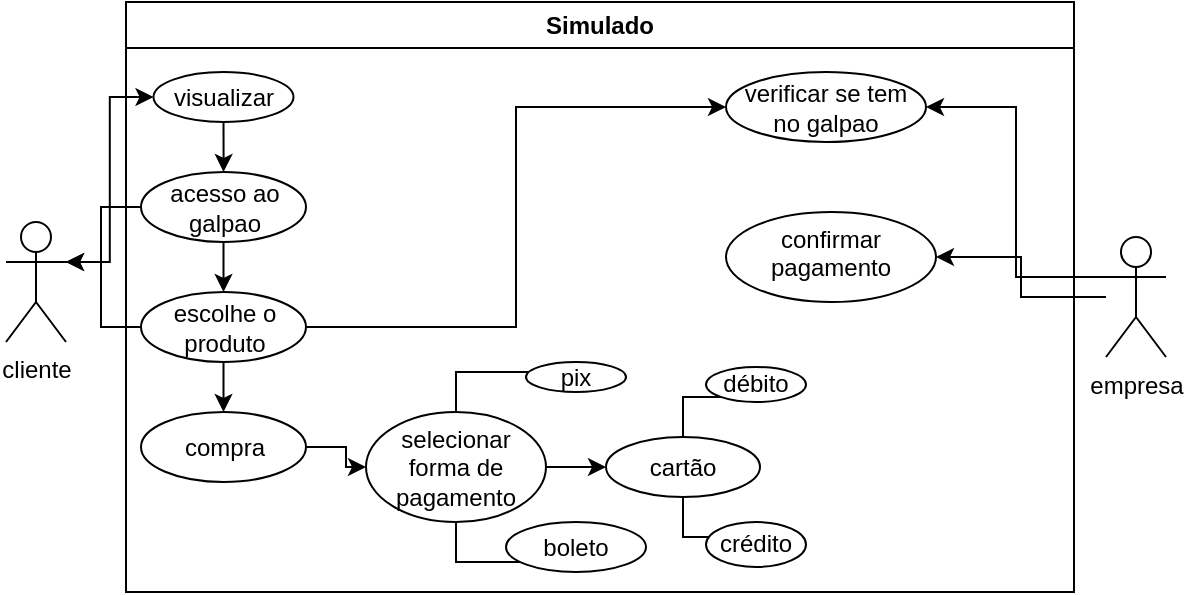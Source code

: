 <mxfile version="21.3.8" type="github">
  <diagram name="Página-1" id="THb22jrygqU2779-wDtz">
    <mxGraphModel dx="768" dy="386" grid="1" gridSize="10" guides="1" tooltips="1" connect="1" arrows="1" fold="1" page="1" pageScale="1" pageWidth="827" pageHeight="1169" math="0" shadow="0">
      <root>
        <mxCell id="0" />
        <mxCell id="1" parent="0" />
        <mxCell id="iEAlqmxpbYEFQMZm1RU_-8" style="edgeStyle=orthogonalEdgeStyle;rounded=0;orthogonalLoop=1;jettySize=auto;html=1;exitX=1;exitY=0.333;exitDx=0;exitDy=0;exitPerimeter=0;entryX=0;entryY=0.5;entryDx=0;entryDy=0;" edge="1" parent="1" source="iEAlqmxpbYEFQMZm1RU_-1" target="iEAlqmxpbYEFQMZm1RU_-5">
          <mxGeometry relative="1" as="geometry" />
        </mxCell>
        <mxCell id="iEAlqmxpbYEFQMZm1RU_-1" value="cliente" style="shape=umlActor;verticalLabelPosition=bottom;verticalAlign=top;html=1;outlineConnect=0;" vertex="1" parent="1">
          <mxGeometry x="50" y="450" width="30" height="60" as="geometry" />
        </mxCell>
        <mxCell id="iEAlqmxpbYEFQMZm1RU_-2" value="Simulado" style="swimlane;whiteSpace=wrap;html=1;" vertex="1" parent="1">
          <mxGeometry x="110" y="340" width="474" height="295" as="geometry" />
        </mxCell>
        <mxCell id="iEAlqmxpbYEFQMZm1RU_-7" value="" style="edgeStyle=orthogonalEdgeStyle;rounded=0;orthogonalLoop=1;jettySize=auto;html=1;" edge="1" parent="iEAlqmxpbYEFQMZm1RU_-2" source="iEAlqmxpbYEFQMZm1RU_-5" target="iEAlqmxpbYEFQMZm1RU_-6">
          <mxGeometry relative="1" as="geometry" />
        </mxCell>
        <mxCell id="iEAlqmxpbYEFQMZm1RU_-5" value="visualizar" style="ellipse;whiteSpace=wrap;html=1;" vertex="1" parent="iEAlqmxpbYEFQMZm1RU_-2">
          <mxGeometry x="13.75" y="35" width="70" height="25" as="geometry" />
        </mxCell>
        <mxCell id="iEAlqmxpbYEFQMZm1RU_-10" value="" style="edgeStyle=orthogonalEdgeStyle;rounded=0;orthogonalLoop=1;jettySize=auto;html=1;" edge="1" parent="iEAlqmxpbYEFQMZm1RU_-2" source="iEAlqmxpbYEFQMZm1RU_-6" target="iEAlqmxpbYEFQMZm1RU_-9">
          <mxGeometry relative="1" as="geometry" />
        </mxCell>
        <mxCell id="iEAlqmxpbYEFQMZm1RU_-6" value="acesso ao galpao" style="ellipse;whiteSpace=wrap;html=1;" vertex="1" parent="iEAlqmxpbYEFQMZm1RU_-2">
          <mxGeometry x="7.5" y="85" width="82.5" height="35" as="geometry" />
        </mxCell>
        <mxCell id="iEAlqmxpbYEFQMZm1RU_-12" style="edgeStyle=orthogonalEdgeStyle;rounded=0;orthogonalLoop=1;jettySize=auto;html=1;exitX=1;exitY=0.5;exitDx=0;exitDy=0;entryX=0;entryY=0.5;entryDx=0;entryDy=0;" edge="1" parent="iEAlqmxpbYEFQMZm1RU_-2" source="iEAlqmxpbYEFQMZm1RU_-9" target="iEAlqmxpbYEFQMZm1RU_-11">
          <mxGeometry relative="1" as="geometry" />
        </mxCell>
        <mxCell id="iEAlqmxpbYEFQMZm1RU_-17" value="" style="edgeStyle=orthogonalEdgeStyle;rounded=0;orthogonalLoop=1;jettySize=auto;html=1;" edge="1" parent="iEAlqmxpbYEFQMZm1RU_-2" source="iEAlqmxpbYEFQMZm1RU_-9" target="iEAlqmxpbYEFQMZm1RU_-16">
          <mxGeometry relative="1" as="geometry" />
        </mxCell>
        <mxCell id="iEAlqmxpbYEFQMZm1RU_-9" value="escolhe o produto" style="ellipse;whiteSpace=wrap;html=1;" vertex="1" parent="iEAlqmxpbYEFQMZm1RU_-2">
          <mxGeometry x="7.5" y="145" width="82.5" height="35" as="geometry" />
        </mxCell>
        <mxCell id="iEAlqmxpbYEFQMZm1RU_-11" value="verificar se tem no galpao" style="ellipse;whiteSpace=wrap;html=1;" vertex="1" parent="iEAlqmxpbYEFQMZm1RU_-2">
          <mxGeometry x="300" y="35" width="100" height="35" as="geometry" />
        </mxCell>
        <mxCell id="iEAlqmxpbYEFQMZm1RU_-21" value="" style="edgeStyle=orthogonalEdgeStyle;rounded=0;orthogonalLoop=1;jettySize=auto;html=1;" edge="1" parent="iEAlqmxpbYEFQMZm1RU_-2" source="iEAlqmxpbYEFQMZm1RU_-16" target="iEAlqmxpbYEFQMZm1RU_-20">
          <mxGeometry relative="1" as="geometry" />
        </mxCell>
        <mxCell id="iEAlqmxpbYEFQMZm1RU_-16" value="compra" style="ellipse;whiteSpace=wrap;html=1;" vertex="1" parent="iEAlqmxpbYEFQMZm1RU_-2">
          <mxGeometry x="7.5" y="205" width="82.5" height="35" as="geometry" />
        </mxCell>
        <mxCell id="iEAlqmxpbYEFQMZm1RU_-18" value="confirmar pagamento" style="ellipse;whiteSpace=wrap;html=1;verticalAlign=top;" vertex="1" parent="iEAlqmxpbYEFQMZm1RU_-2">
          <mxGeometry x="300" y="105" width="105" height="45" as="geometry" />
        </mxCell>
        <mxCell id="iEAlqmxpbYEFQMZm1RU_-23" value="" style="edgeStyle=orthogonalEdgeStyle;rounded=0;orthogonalLoop=1;jettySize=auto;html=1;" edge="1" parent="iEAlqmxpbYEFQMZm1RU_-2" source="iEAlqmxpbYEFQMZm1RU_-20" target="iEAlqmxpbYEFQMZm1RU_-22">
          <mxGeometry relative="1" as="geometry" />
        </mxCell>
        <mxCell id="iEAlqmxpbYEFQMZm1RU_-24" value="" style="edgeStyle=orthogonalEdgeStyle;rounded=0;orthogonalLoop=1;jettySize=auto;html=1;" edge="1" parent="iEAlqmxpbYEFQMZm1RU_-2" source="iEAlqmxpbYEFQMZm1RU_-20" target="iEAlqmxpbYEFQMZm1RU_-22">
          <mxGeometry relative="1" as="geometry" />
        </mxCell>
        <mxCell id="iEAlqmxpbYEFQMZm1RU_-26" value="" style="edgeStyle=orthogonalEdgeStyle;rounded=0;orthogonalLoop=1;jettySize=auto;html=1;" edge="1" parent="iEAlqmxpbYEFQMZm1RU_-2" source="iEAlqmxpbYEFQMZm1RU_-20" target="iEAlqmxpbYEFQMZm1RU_-25">
          <mxGeometry relative="1" as="geometry" />
        </mxCell>
        <mxCell id="iEAlqmxpbYEFQMZm1RU_-27" value="" style="edgeStyle=orthogonalEdgeStyle;rounded=0;orthogonalLoop=1;jettySize=auto;html=1;" edge="1" parent="iEAlqmxpbYEFQMZm1RU_-2" source="iEAlqmxpbYEFQMZm1RU_-20" target="iEAlqmxpbYEFQMZm1RU_-25">
          <mxGeometry relative="1" as="geometry" />
        </mxCell>
        <mxCell id="iEAlqmxpbYEFQMZm1RU_-28" value="" style="edgeStyle=orthogonalEdgeStyle;rounded=0;orthogonalLoop=1;jettySize=auto;html=1;" edge="1" parent="iEAlqmxpbYEFQMZm1RU_-2" source="iEAlqmxpbYEFQMZm1RU_-20" target="iEAlqmxpbYEFQMZm1RU_-25">
          <mxGeometry relative="1" as="geometry" />
        </mxCell>
        <mxCell id="iEAlqmxpbYEFQMZm1RU_-29" value="" style="edgeStyle=orthogonalEdgeStyle;rounded=0;orthogonalLoop=1;jettySize=auto;html=1;" edge="1" parent="iEAlqmxpbYEFQMZm1RU_-2" source="iEAlqmxpbYEFQMZm1RU_-20" target="iEAlqmxpbYEFQMZm1RU_-25">
          <mxGeometry relative="1" as="geometry" />
        </mxCell>
        <mxCell id="iEAlqmxpbYEFQMZm1RU_-31" style="edgeStyle=orthogonalEdgeStyle;rounded=0;orthogonalLoop=1;jettySize=auto;html=1;exitX=1;exitY=0.5;exitDx=0;exitDy=0;entryX=0;entryY=0.5;entryDx=0;entryDy=0;" edge="1" parent="iEAlqmxpbYEFQMZm1RU_-2" source="iEAlqmxpbYEFQMZm1RU_-20" target="iEAlqmxpbYEFQMZm1RU_-30">
          <mxGeometry relative="1" as="geometry" />
        </mxCell>
        <mxCell id="iEAlqmxpbYEFQMZm1RU_-20" value="selecionar forma de pagamento" style="ellipse;whiteSpace=wrap;html=1;" vertex="1" parent="iEAlqmxpbYEFQMZm1RU_-2">
          <mxGeometry x="120" y="205" width="90" height="55" as="geometry" />
        </mxCell>
        <mxCell id="iEAlqmxpbYEFQMZm1RU_-22" value="pix" style="ellipse;whiteSpace=wrap;html=1;" vertex="1" parent="iEAlqmxpbYEFQMZm1RU_-2">
          <mxGeometry x="200" y="180" width="50" height="15" as="geometry" />
        </mxCell>
        <mxCell id="iEAlqmxpbYEFQMZm1RU_-25" value="boleto" style="ellipse;whiteSpace=wrap;html=1;" vertex="1" parent="iEAlqmxpbYEFQMZm1RU_-2">
          <mxGeometry x="190" y="260" width="70" height="25" as="geometry" />
        </mxCell>
        <mxCell id="iEAlqmxpbYEFQMZm1RU_-33" value="" style="edgeStyle=orthogonalEdgeStyle;rounded=0;orthogonalLoop=1;jettySize=auto;html=1;" edge="1" parent="iEAlqmxpbYEFQMZm1RU_-2" source="iEAlqmxpbYEFQMZm1RU_-30" target="iEAlqmxpbYEFQMZm1RU_-32">
          <mxGeometry relative="1" as="geometry" />
        </mxCell>
        <mxCell id="iEAlqmxpbYEFQMZm1RU_-35" value="" style="edgeStyle=orthogonalEdgeStyle;rounded=0;orthogonalLoop=1;jettySize=auto;html=1;" edge="1" parent="iEAlqmxpbYEFQMZm1RU_-2" source="iEAlqmxpbYEFQMZm1RU_-30" target="iEAlqmxpbYEFQMZm1RU_-34">
          <mxGeometry relative="1" as="geometry" />
        </mxCell>
        <mxCell id="iEAlqmxpbYEFQMZm1RU_-30" value="cartão" style="ellipse;whiteSpace=wrap;html=1;" vertex="1" parent="iEAlqmxpbYEFQMZm1RU_-2">
          <mxGeometry x="240" y="217.5" width="77" height="30" as="geometry" />
        </mxCell>
        <mxCell id="iEAlqmxpbYEFQMZm1RU_-32" value="débito" style="ellipse;whiteSpace=wrap;html=1;" vertex="1" parent="iEAlqmxpbYEFQMZm1RU_-2">
          <mxGeometry x="290" y="182.5" width="50" height="17.5" as="geometry" />
        </mxCell>
        <mxCell id="iEAlqmxpbYEFQMZm1RU_-34" value="crédito" style="ellipse;whiteSpace=wrap;html=1;" vertex="1" parent="iEAlqmxpbYEFQMZm1RU_-2">
          <mxGeometry x="290" y="260" width="50" height="22.5" as="geometry" />
        </mxCell>
        <mxCell id="iEAlqmxpbYEFQMZm1RU_-13" style="edgeStyle=orthogonalEdgeStyle;rounded=0;orthogonalLoop=1;jettySize=auto;html=1;exitX=0;exitY=0.333;exitDx=0;exitDy=0;exitPerimeter=0;entryX=1;entryY=0.5;entryDx=0;entryDy=0;" edge="1" parent="1" source="iEAlqmxpbYEFQMZm1RU_-3" target="iEAlqmxpbYEFQMZm1RU_-11">
          <mxGeometry relative="1" as="geometry" />
        </mxCell>
        <mxCell id="iEAlqmxpbYEFQMZm1RU_-19" value="" style="edgeStyle=orthogonalEdgeStyle;rounded=0;orthogonalLoop=1;jettySize=auto;html=1;" edge="1" parent="1" source="iEAlqmxpbYEFQMZm1RU_-3" target="iEAlqmxpbYEFQMZm1RU_-18">
          <mxGeometry relative="1" as="geometry" />
        </mxCell>
        <mxCell id="iEAlqmxpbYEFQMZm1RU_-3" value="empresa" style="shape=umlActor;verticalLabelPosition=bottom;verticalAlign=top;html=1;outlineConnect=0;" vertex="1" parent="1">
          <mxGeometry x="600" y="457.5" width="30" height="60" as="geometry" />
        </mxCell>
        <mxCell id="iEAlqmxpbYEFQMZm1RU_-14" style="edgeStyle=orthogonalEdgeStyle;rounded=0;orthogonalLoop=1;jettySize=auto;html=1;exitX=0;exitY=0.5;exitDx=0;exitDy=0;entryX=1;entryY=0.333;entryDx=0;entryDy=0;entryPerimeter=0;" edge="1" parent="1" source="iEAlqmxpbYEFQMZm1RU_-6" target="iEAlqmxpbYEFQMZm1RU_-1">
          <mxGeometry relative="1" as="geometry" />
        </mxCell>
        <mxCell id="iEAlqmxpbYEFQMZm1RU_-15" style="edgeStyle=orthogonalEdgeStyle;rounded=0;orthogonalLoop=1;jettySize=auto;html=1;exitX=0;exitY=0.5;exitDx=0;exitDy=0;entryX=1;entryY=0.333;entryDx=0;entryDy=0;entryPerimeter=0;" edge="1" parent="1" source="iEAlqmxpbYEFQMZm1RU_-9" target="iEAlqmxpbYEFQMZm1RU_-1">
          <mxGeometry relative="1" as="geometry" />
        </mxCell>
      </root>
    </mxGraphModel>
  </diagram>
</mxfile>
